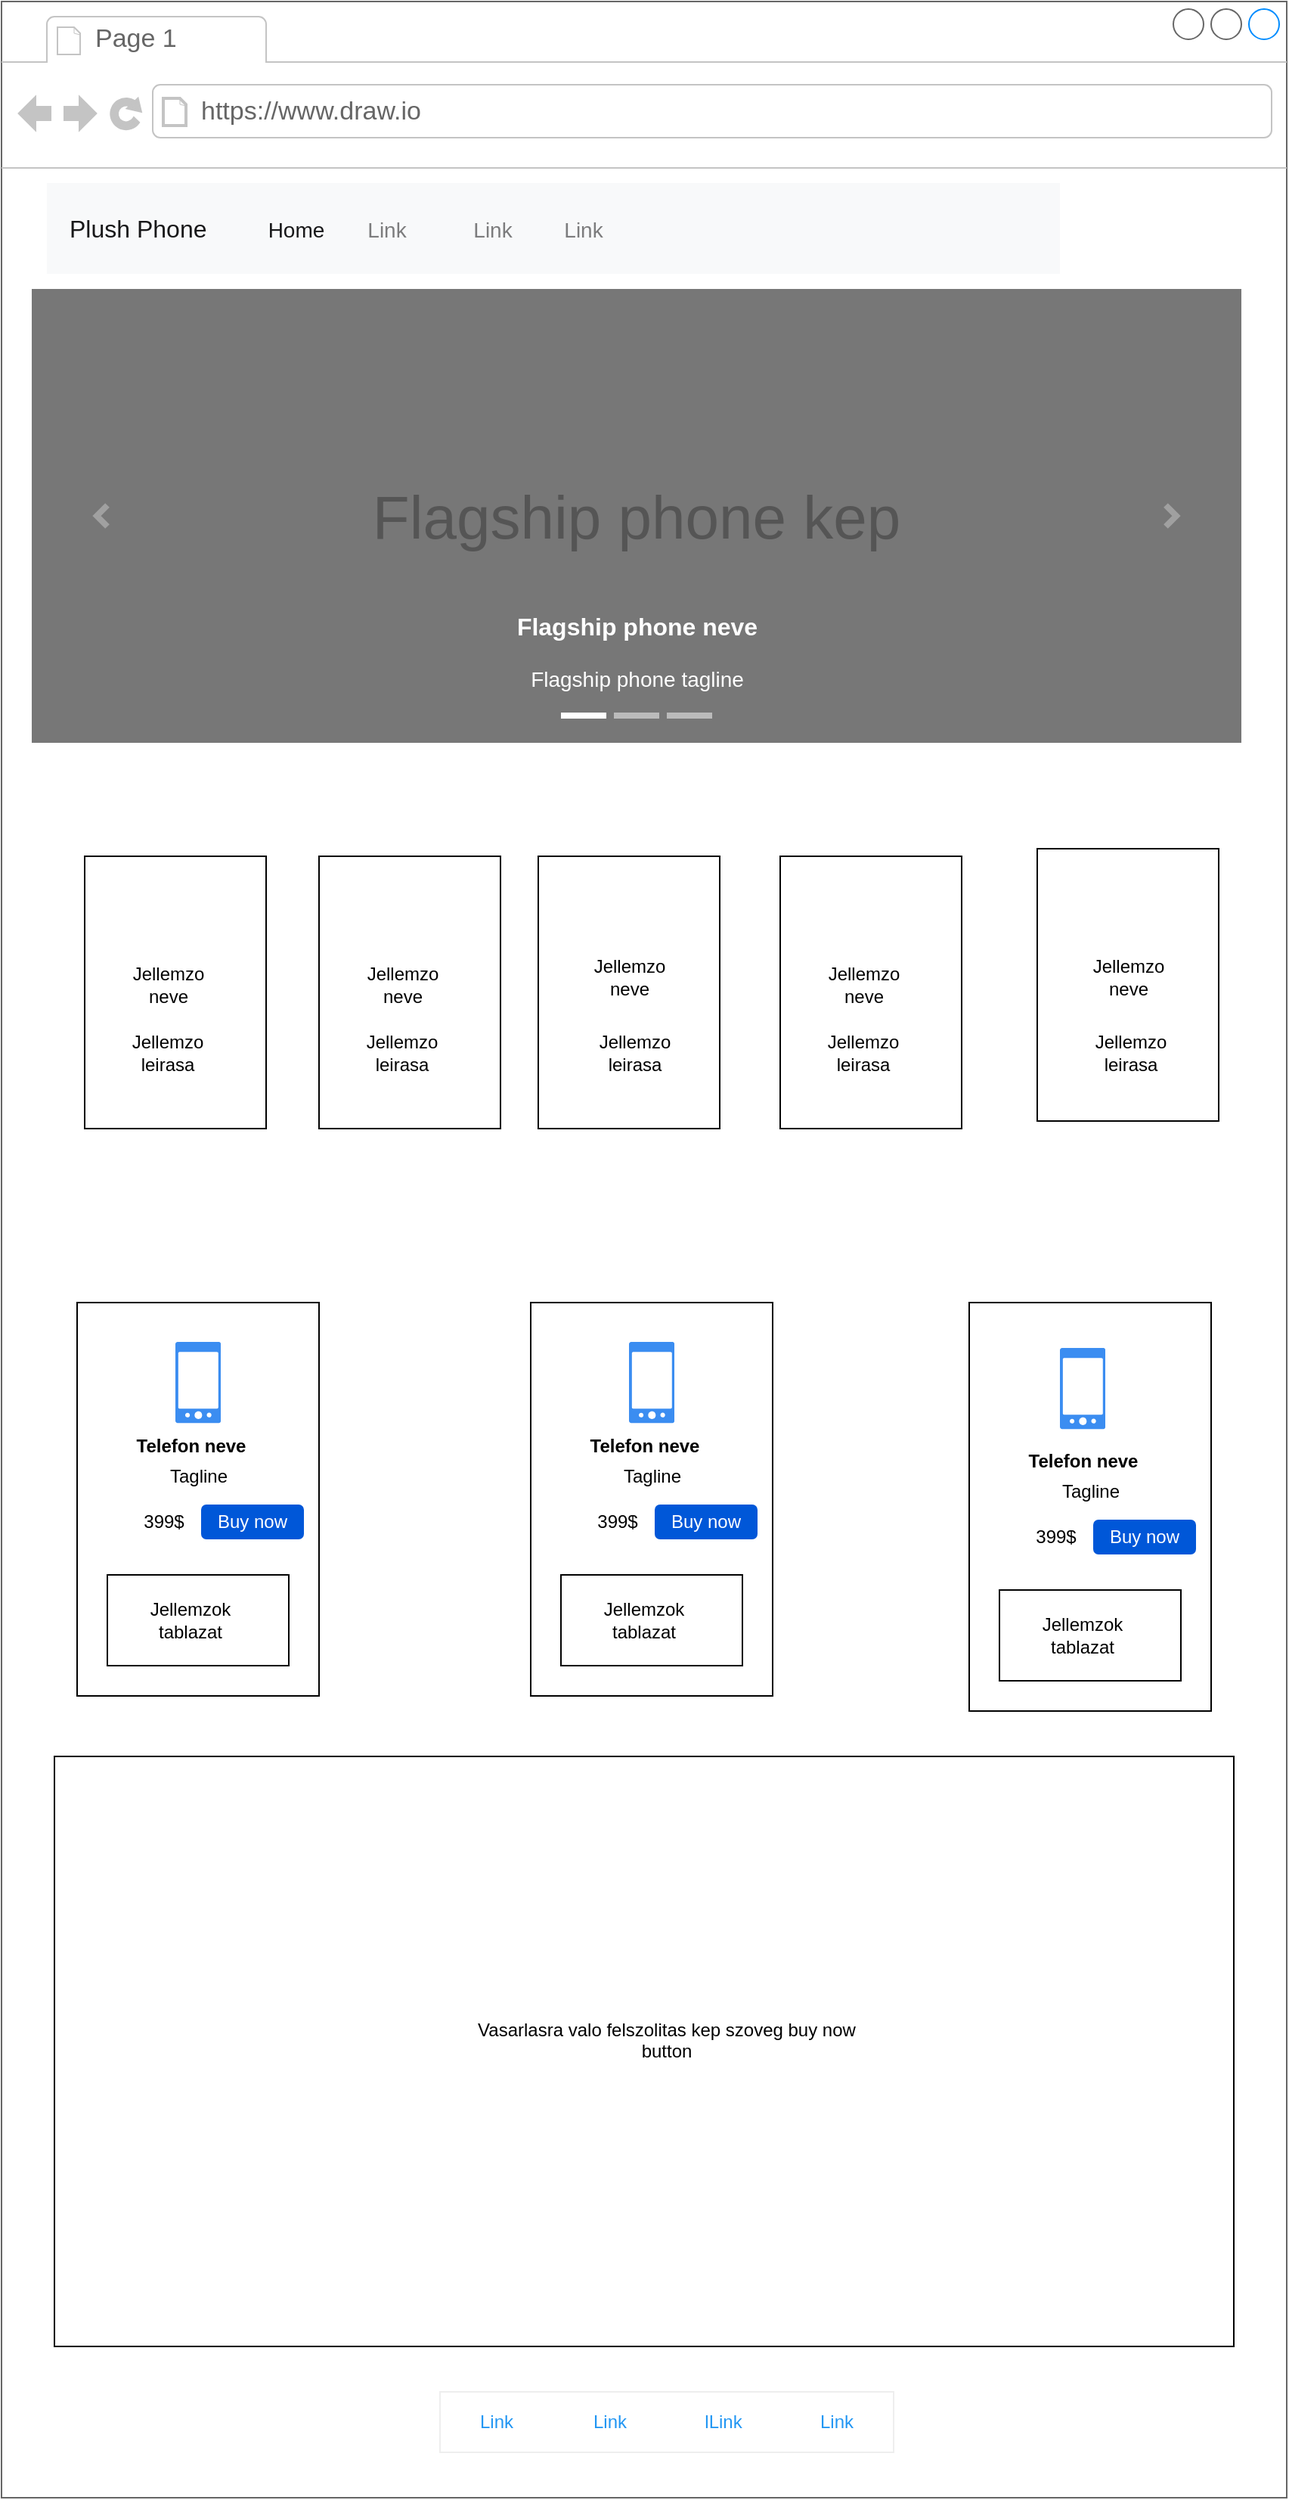 <mxfile version="24.0.7" type="github">
  <diagram name="Page-1" id="fZQzP1e7L4qmpXXtY60z">
    <mxGraphModel dx="1050" dy="-578" grid="1" gridSize="10" guides="1" tooltips="1" connect="1" arrows="1" fold="1" page="1" pageScale="1" pageWidth="850" pageHeight="1100" math="0" shadow="0">
      <root>
        <mxCell id="0" />
        <mxCell id="1" parent="0" />
        <mxCell id="9U3OsyRfPfuhPDxdt06z-1" value="" style="strokeWidth=1;shadow=0;dashed=0;align=center;html=1;shape=mxgraph.mockup.containers.browserWindow;rSize=0;strokeColor=#666666;strokeColor2=#008cff;strokeColor3=#c4c4c4;mainText=,;recursiveResize=0;" parent="1" vertex="1">
          <mxGeometry x="210" y="1900" width="850" height="1650" as="geometry" />
        </mxCell>
        <mxCell id="9U3OsyRfPfuhPDxdt06z-2" value="Page 1" style="strokeWidth=1;shadow=0;dashed=0;align=center;html=1;shape=mxgraph.mockup.containers.anchor;fontSize=17;fontColor=#666666;align=left;whiteSpace=wrap;" parent="9U3OsyRfPfuhPDxdt06z-1" vertex="1">
          <mxGeometry x="60" y="12" width="110" height="26" as="geometry" />
        </mxCell>
        <mxCell id="9U3OsyRfPfuhPDxdt06z-3" value="https://www.draw.io" style="strokeWidth=1;shadow=0;dashed=0;align=center;html=1;shape=mxgraph.mockup.containers.anchor;rSize=0;fontSize=17;fontColor=#666666;align=left;" parent="9U3OsyRfPfuhPDxdt06z-1" vertex="1">
          <mxGeometry x="130" y="60" width="250" height="26" as="geometry" />
        </mxCell>
        <mxCell id="9U3OsyRfPfuhPDxdt06z-4" value="Plush Phone" style="html=1;shadow=0;dashed=0;fillColor=#F8F9FA;strokeColor=none;fontSize=16;fontColor=#181819;align=left;spacing=15;" parent="9U3OsyRfPfuhPDxdt06z-1" vertex="1">
          <mxGeometry x="30" y="120" width="670" height="60" as="geometry" />
        </mxCell>
        <mxCell id="9U3OsyRfPfuhPDxdt06z-5" value="Home" style="fillColor=none;strokeColor=none;fontSize=14;fontColor=#181819;align=center;" parent="9U3OsyRfPfuhPDxdt06z-4" vertex="1">
          <mxGeometry width="50" height="40" relative="1" as="geometry">
            <mxPoint x="140" y="10" as="offset" />
          </mxGeometry>
        </mxCell>
        <mxCell id="9U3OsyRfPfuhPDxdt06z-6" value="Link" style="fillColor=none;strokeColor=none;fontSize=14;fontColor=#7C7C7D;align=center;" parent="9U3OsyRfPfuhPDxdt06z-4" vertex="1">
          <mxGeometry width="50" height="40" relative="1" as="geometry">
            <mxPoint x="200" y="10" as="offset" />
          </mxGeometry>
        </mxCell>
        <mxCell id="9U3OsyRfPfuhPDxdt06z-13" value="Link" style="fillColor=none;strokeColor=none;fontSize=14;fontColor=#7C7C7D;align=center;" parent="9U3OsyRfPfuhPDxdt06z-4" vertex="1">
          <mxGeometry x="270" y="10" width="50" height="40" as="geometry" />
        </mxCell>
        <mxCell id="9U3OsyRfPfuhPDxdt06z-14" value="Link" style="fillColor=none;strokeColor=none;fontSize=14;fontColor=#7C7C7D;align=center;" parent="9U3OsyRfPfuhPDxdt06z-4" vertex="1">
          <mxGeometry x="330" y="10" width="50" height="40" as="geometry" />
        </mxCell>
        <mxCell id="Ot4EPW7effn4mMnYDBAe-8" value="" style="rounded=0;whiteSpace=wrap;html=1;" vertex="1" parent="9U3OsyRfPfuhPDxdt06z-1">
          <mxGeometry x="50" y="860" width="160" height="260" as="geometry" />
        </mxCell>
        <mxCell id="Ot4EPW7effn4mMnYDBAe-9" value="Flagship phone kep" style="html=1;shadow=0;dashed=0;strokeColor=none;strokeWidth=1;fillColor=#777777;fontColor=#555555;whiteSpace=wrap;align=center;verticalAlign=middle;fontStyle=0;fontSize=40;" vertex="1" parent="9U3OsyRfPfuhPDxdt06z-1">
          <mxGeometry x="20" y="190" width="800" height="300" as="geometry" />
        </mxCell>
        <mxCell id="Ot4EPW7effn4mMnYDBAe-10" value="" style="html=1;verticalLabelPosition=bottom;labelBackgroundColor=#ffffff;verticalAlign=top;shadow=0;dashed=0;strokeWidth=4;shape=mxgraph.ios7.misc.more;strokeColor=#a0a0a0;" vertex="1" parent="Ot4EPW7effn4mMnYDBAe-9">
          <mxGeometry x="1" y="0.5" width="7" height="14" relative="1" as="geometry">
            <mxPoint x="-50" y="-7" as="offset" />
          </mxGeometry>
        </mxCell>
        <mxCell id="Ot4EPW7effn4mMnYDBAe-11" value="" style="flipH=1;html=1;verticalLabelPosition=bottom;labelBackgroundColor=#ffffff;verticalAlign=top;shadow=0;dashed=0;strokeWidth=4;shape=mxgraph.ios7.misc.more;strokeColor=#a0a0a0;" vertex="1" parent="Ot4EPW7effn4mMnYDBAe-9">
          <mxGeometry y="0.5" width="7" height="14" relative="1" as="geometry">
            <mxPoint x="43" y="-7" as="offset" />
          </mxGeometry>
        </mxCell>
        <mxCell id="Ot4EPW7effn4mMnYDBAe-12" value="" style="html=1;shadow=0;strokeColor=none;fillColor=#ffffff;" vertex="1" parent="Ot4EPW7effn4mMnYDBAe-9">
          <mxGeometry x="0.5" y="1" width="30" height="4" relative="1" as="geometry">
            <mxPoint x="-50" y="-20" as="offset" />
          </mxGeometry>
        </mxCell>
        <mxCell id="Ot4EPW7effn4mMnYDBAe-13" value="" style="html=1;shadow=0;strokeColor=none;fillColor=#BBBBBB;" vertex="1" parent="Ot4EPW7effn4mMnYDBAe-9">
          <mxGeometry x="0.5" y="1" width="30" height="4" relative="1" as="geometry">
            <mxPoint x="-15" y="-20" as="offset" />
          </mxGeometry>
        </mxCell>
        <mxCell id="Ot4EPW7effn4mMnYDBAe-14" value="" style="html=1;shadow=0;strokeColor=none;fillColor=#BBBBBB;" vertex="1" parent="Ot4EPW7effn4mMnYDBAe-9">
          <mxGeometry x="0.5" y="1" width="30" height="4" relative="1" as="geometry">
            <mxPoint x="20" y="-20" as="offset" />
          </mxGeometry>
        </mxCell>
        <mxCell id="Ot4EPW7effn4mMnYDBAe-15" value="&lt;font style=&quot;font-size: 16px&quot;&gt;&lt;b&gt;Flagship phone neve&lt;/b&gt;&lt;/font&gt;&lt;br style=&quot;font-size: 14px&quot;&gt;&lt;br style=&quot;font-size: 14px&quot;&gt;Flagship phone tagline" style="html=1;shadow=0;strokeColor=none;fillColor=none;resizeWidth=1;fontColor=#FFFFFF;fontSize=14;" vertex="1" parent="Ot4EPW7effn4mMnYDBAe-9">
          <mxGeometry y="1" width="800" height="60" relative="1" as="geometry">
            <mxPoint y="-90" as="offset" />
          </mxGeometry>
        </mxCell>
        <mxCell id="Ot4EPW7effn4mMnYDBAe-16" value="" style="sketch=0;html=1;aspect=fixed;strokeColor=none;shadow=0;fillColor=#3B8DF1;verticalAlign=top;labelPosition=center;verticalLabelPosition=bottom;shape=mxgraph.gcp2.phone_android" vertex="1" parent="9U3OsyRfPfuhPDxdt06z-1">
          <mxGeometry x="115" y="886" width="30" height="53.57" as="geometry" />
        </mxCell>
        <mxCell id="Ot4EPW7effn4mMnYDBAe-17" value="Telefon neve" style="text;html=1;align=center;verticalAlign=middle;whiteSpace=wrap;rounded=0;fontStyle=1" vertex="1" parent="9U3OsyRfPfuhPDxdt06z-1">
          <mxGeometry x="87.5" y="950" width="75" height="10" as="geometry" />
        </mxCell>
        <mxCell id="Ot4EPW7effn4mMnYDBAe-18" value="Tagline" style="text;html=1;align=center;verticalAlign=middle;whiteSpace=wrap;rounded=0;" vertex="1" parent="9U3OsyRfPfuhPDxdt06z-1">
          <mxGeometry x="92.5" y="970" width="75" height="10" as="geometry" />
        </mxCell>
        <mxCell id="Ot4EPW7effn4mMnYDBAe-19" value="399$" style="text;html=1;align=center;verticalAlign=middle;whiteSpace=wrap;rounded=0;" vertex="1" parent="9U3OsyRfPfuhPDxdt06z-1">
          <mxGeometry x="70" y="1000" width="75" height="10" as="geometry" />
        </mxCell>
        <mxCell id="Ot4EPW7effn4mMnYDBAe-24" value="Buy now" style="rounded=1;fillColor=#0057D8;strokeColor=none;html=1;whiteSpace=wrap;fontColor=#ffffff;align=center;verticalAlign=middle;fontStyle=0;fontSize=12;sketch=0;" vertex="1" parent="9U3OsyRfPfuhPDxdt06z-1">
          <mxGeometry x="132" y="993.5" width="68" height="23" as="geometry" />
        </mxCell>
        <mxCell id="Ot4EPW7effn4mMnYDBAe-25" value="" style="rounded=0;whiteSpace=wrap;html=1;" vertex="1" parent="9U3OsyRfPfuhPDxdt06z-1">
          <mxGeometry x="70" y="1040" width="120" height="60" as="geometry" />
        </mxCell>
        <mxCell id="Ot4EPW7effn4mMnYDBAe-26" value="Jellemzok tablazat" style="text;html=1;align=center;verticalAlign=middle;whiteSpace=wrap;rounded=0;" vertex="1" parent="9U3OsyRfPfuhPDxdt06z-1">
          <mxGeometry x="100" y="1060" width="50" height="20" as="geometry" />
        </mxCell>
        <mxCell id="Ot4EPW7effn4mMnYDBAe-35" value="" style="rounded=0;whiteSpace=wrap;html=1;" vertex="1" parent="9U3OsyRfPfuhPDxdt06z-1">
          <mxGeometry x="350" y="860" width="160" height="260" as="geometry" />
        </mxCell>
        <mxCell id="Ot4EPW7effn4mMnYDBAe-36" value="" style="sketch=0;html=1;aspect=fixed;strokeColor=none;shadow=0;fillColor=#3B8DF1;verticalAlign=top;labelPosition=center;verticalLabelPosition=bottom;shape=mxgraph.gcp2.phone_android" vertex="1" parent="9U3OsyRfPfuhPDxdt06z-1">
          <mxGeometry x="415" y="886" width="30" height="53.57" as="geometry" />
        </mxCell>
        <mxCell id="Ot4EPW7effn4mMnYDBAe-37" value="Telefon neve" style="text;html=1;align=center;verticalAlign=middle;whiteSpace=wrap;rounded=0;fontStyle=1" vertex="1" parent="9U3OsyRfPfuhPDxdt06z-1">
          <mxGeometry x="387.5" y="950" width="75" height="10" as="geometry" />
        </mxCell>
        <mxCell id="Ot4EPW7effn4mMnYDBAe-38" value="Tagline" style="text;html=1;align=center;verticalAlign=middle;whiteSpace=wrap;rounded=0;" vertex="1" parent="9U3OsyRfPfuhPDxdt06z-1">
          <mxGeometry x="392.5" y="970" width="75" height="10" as="geometry" />
        </mxCell>
        <mxCell id="Ot4EPW7effn4mMnYDBAe-39" value="399$" style="text;html=1;align=center;verticalAlign=middle;whiteSpace=wrap;rounded=0;" vertex="1" parent="9U3OsyRfPfuhPDxdt06z-1">
          <mxGeometry x="370" y="1000" width="75" height="10" as="geometry" />
        </mxCell>
        <mxCell id="Ot4EPW7effn4mMnYDBAe-40" value="Buy now" style="rounded=1;fillColor=#0057D8;strokeColor=none;html=1;whiteSpace=wrap;fontColor=#ffffff;align=center;verticalAlign=middle;fontStyle=0;fontSize=12;sketch=0;" vertex="1" parent="9U3OsyRfPfuhPDxdt06z-1">
          <mxGeometry x="432" y="993.5" width="68" height="23" as="geometry" />
        </mxCell>
        <mxCell id="Ot4EPW7effn4mMnYDBAe-41" value="" style="rounded=0;whiteSpace=wrap;html=1;" vertex="1" parent="9U3OsyRfPfuhPDxdt06z-1">
          <mxGeometry x="370" y="1040" width="120" height="60" as="geometry" />
        </mxCell>
        <mxCell id="Ot4EPW7effn4mMnYDBAe-42" value="Jellemzok tablazat" style="text;html=1;align=center;verticalAlign=middle;whiteSpace=wrap;rounded=0;" vertex="1" parent="9U3OsyRfPfuhPDxdt06z-1">
          <mxGeometry x="400" y="1060" width="50" height="20" as="geometry" />
        </mxCell>
        <mxCell id="Ot4EPW7effn4mMnYDBAe-61" value="" style="rounded=0;whiteSpace=wrap;html=1;" vertex="1" parent="9U3OsyRfPfuhPDxdt06z-1">
          <mxGeometry x="640" y="860" width="160" height="270" as="geometry" />
        </mxCell>
        <mxCell id="Ot4EPW7effn4mMnYDBAe-62" value="" style="sketch=0;html=1;aspect=fixed;strokeColor=none;shadow=0;fillColor=#3B8DF1;verticalAlign=top;labelPosition=center;verticalLabelPosition=bottom;shape=mxgraph.gcp2.phone_android" vertex="1" parent="9U3OsyRfPfuhPDxdt06z-1">
          <mxGeometry x="700" y="890" width="30" height="53.57" as="geometry" />
        </mxCell>
        <mxCell id="Ot4EPW7effn4mMnYDBAe-63" value="Telefon neve" style="text;html=1;align=center;verticalAlign=middle;whiteSpace=wrap;rounded=0;fontStyle=1" vertex="1" parent="9U3OsyRfPfuhPDxdt06z-1">
          <mxGeometry x="677.5" y="960" width="75" height="10" as="geometry" />
        </mxCell>
        <mxCell id="Ot4EPW7effn4mMnYDBAe-64" value="Tagline" style="text;html=1;align=center;verticalAlign=middle;whiteSpace=wrap;rounded=0;" vertex="1" parent="9U3OsyRfPfuhPDxdt06z-1">
          <mxGeometry x="682.5" y="980" width="75" height="10" as="geometry" />
        </mxCell>
        <mxCell id="Ot4EPW7effn4mMnYDBAe-65" value="399$" style="text;html=1;align=center;verticalAlign=middle;whiteSpace=wrap;rounded=0;" vertex="1" parent="9U3OsyRfPfuhPDxdt06z-1">
          <mxGeometry x="660" y="1010" width="75" height="10" as="geometry" />
        </mxCell>
        <mxCell id="Ot4EPW7effn4mMnYDBAe-66" value="Buy now" style="rounded=1;fillColor=#0057D8;strokeColor=none;html=1;whiteSpace=wrap;fontColor=#ffffff;align=center;verticalAlign=middle;fontStyle=0;fontSize=12;sketch=0;" vertex="1" parent="9U3OsyRfPfuhPDxdt06z-1">
          <mxGeometry x="722" y="1003.5" width="68" height="23" as="geometry" />
        </mxCell>
        <mxCell id="Ot4EPW7effn4mMnYDBAe-67" value="" style="rounded=0;whiteSpace=wrap;html=1;" vertex="1" parent="9U3OsyRfPfuhPDxdt06z-1">
          <mxGeometry x="660" y="1050" width="120" height="60" as="geometry" />
        </mxCell>
        <mxCell id="Ot4EPW7effn4mMnYDBAe-68" value="Jellemzok tablazat" style="text;html=1;align=center;verticalAlign=middle;whiteSpace=wrap;rounded=0;" vertex="1" parent="9U3OsyRfPfuhPDxdt06z-1">
          <mxGeometry x="690" y="1070" width="50" height="20" as="geometry" />
        </mxCell>
        <mxCell id="Ot4EPW7effn4mMnYDBAe-71" value="" style="rounded=0;whiteSpace=wrap;html=1;" vertex="1" parent="9U3OsyRfPfuhPDxdt06z-1">
          <mxGeometry x="55" y="565" width="120" height="180" as="geometry" />
        </mxCell>
        <mxCell id="Ot4EPW7effn4mMnYDBAe-73" value="Jellemzo neve" style="text;html=1;align=center;verticalAlign=middle;whiteSpace=wrap;rounded=0;" vertex="1" parent="9U3OsyRfPfuhPDxdt06z-1">
          <mxGeometry x="77.5" y="635" width="65" height="30" as="geometry" />
        </mxCell>
        <mxCell id="Ot4EPW7effn4mMnYDBAe-75" value="Jellemzo leirasa" style="text;html=1;align=center;verticalAlign=middle;whiteSpace=wrap;rounded=0;" vertex="1" parent="9U3OsyRfPfuhPDxdt06z-1">
          <mxGeometry x="76" y="675" width="68" height="40" as="geometry" />
        </mxCell>
        <mxCell id="Ot4EPW7effn4mMnYDBAe-76" value="" style="rounded=0;whiteSpace=wrap;html=1;" vertex="1" parent="9U3OsyRfPfuhPDxdt06z-1">
          <mxGeometry x="210" y="565" width="120" height="180" as="geometry" />
        </mxCell>
        <mxCell id="Ot4EPW7effn4mMnYDBAe-77" value="Jellemzo neve" style="text;html=1;align=center;verticalAlign=middle;whiteSpace=wrap;rounded=0;" vertex="1" parent="9U3OsyRfPfuhPDxdt06z-1">
          <mxGeometry x="232.5" y="635" width="65" height="30" as="geometry" />
        </mxCell>
        <mxCell id="Ot4EPW7effn4mMnYDBAe-78" value="Jellemzo leirasa" style="text;html=1;align=center;verticalAlign=middle;whiteSpace=wrap;rounded=0;" vertex="1" parent="9U3OsyRfPfuhPDxdt06z-1">
          <mxGeometry x="231" y="675" width="68" height="40" as="geometry" />
        </mxCell>
        <mxCell id="Ot4EPW7effn4mMnYDBAe-79" value="" style="rounded=0;whiteSpace=wrap;html=1;" vertex="1" parent="9U3OsyRfPfuhPDxdt06z-1">
          <mxGeometry x="355" y="565" width="120" height="180" as="geometry" />
        </mxCell>
        <mxCell id="Ot4EPW7effn4mMnYDBAe-80" value="Jellemzo neve" style="text;html=1;align=center;verticalAlign=middle;whiteSpace=wrap;rounded=0;" vertex="1" parent="9U3OsyRfPfuhPDxdt06z-1">
          <mxGeometry x="382.5" y="630" width="65" height="30" as="geometry" />
        </mxCell>
        <mxCell id="Ot4EPW7effn4mMnYDBAe-81" value="Jellemzo leirasa" style="text;html=1;align=center;verticalAlign=middle;whiteSpace=wrap;rounded=0;" vertex="1" parent="9U3OsyRfPfuhPDxdt06z-1">
          <mxGeometry x="385" y="675" width="68" height="40" as="geometry" />
        </mxCell>
        <mxCell id="Ot4EPW7effn4mMnYDBAe-82" value="" style="rounded=0;whiteSpace=wrap;html=1;" vertex="1" parent="9U3OsyRfPfuhPDxdt06z-1">
          <mxGeometry x="685" y="560" width="120" height="180" as="geometry" />
        </mxCell>
        <mxCell id="Ot4EPW7effn4mMnYDBAe-83" value="Jellemzo neve" style="text;html=1;align=center;verticalAlign=middle;whiteSpace=wrap;rounded=0;" vertex="1" parent="9U3OsyRfPfuhPDxdt06z-1">
          <mxGeometry x="712.5" y="630" width="65" height="30" as="geometry" />
        </mxCell>
        <mxCell id="Ot4EPW7effn4mMnYDBAe-84" value="Jellemzo leirasa" style="text;html=1;align=center;verticalAlign=middle;whiteSpace=wrap;rounded=0;" vertex="1" parent="9U3OsyRfPfuhPDxdt06z-1">
          <mxGeometry x="712.5" y="675" width="68" height="40" as="geometry" />
        </mxCell>
        <mxCell id="Ot4EPW7effn4mMnYDBAe-85" value="" style="rounded=0;whiteSpace=wrap;html=1;" vertex="1" parent="9U3OsyRfPfuhPDxdt06z-1">
          <mxGeometry x="515" y="565" width="120" height="180" as="geometry" />
        </mxCell>
        <mxCell id="Ot4EPW7effn4mMnYDBAe-86" value="Jellemzo neve" style="text;html=1;align=center;verticalAlign=middle;whiteSpace=wrap;rounded=0;" vertex="1" parent="9U3OsyRfPfuhPDxdt06z-1">
          <mxGeometry x="537.5" y="635" width="65" height="30" as="geometry" />
        </mxCell>
        <mxCell id="Ot4EPW7effn4mMnYDBAe-87" value="Jellemzo leirasa" style="text;html=1;align=center;verticalAlign=middle;whiteSpace=wrap;rounded=0;" vertex="1" parent="9U3OsyRfPfuhPDxdt06z-1">
          <mxGeometry x="536" y="675" width="68" height="40" as="geometry" />
        </mxCell>
        <mxCell id="Ot4EPW7effn4mMnYDBAe-89" value="" style="rounded=0;whiteSpace=wrap;html=1;" vertex="1" parent="9U3OsyRfPfuhPDxdt06z-1">
          <mxGeometry x="35" y="1160" width="780" height="390" as="geometry" />
        </mxCell>
        <mxCell id="Ot4EPW7effn4mMnYDBAe-90" style="edgeStyle=orthogonalEdgeStyle;rounded=0;orthogonalLoop=1;jettySize=auto;html=1;exitX=0.5;exitY=1;exitDx=0;exitDy=0;" edge="1" parent="9U3OsyRfPfuhPDxdt06z-1" source="Ot4EPW7effn4mMnYDBAe-89" target="Ot4EPW7effn4mMnYDBAe-89">
          <mxGeometry relative="1" as="geometry" />
        </mxCell>
        <mxCell id="Ot4EPW7effn4mMnYDBAe-91" value="Vasarlasra valo felszolitas kep szoveg buy now button&lt;div&gt;&lt;br&gt;&lt;/div&gt;" style="text;html=1;align=center;verticalAlign=middle;whiteSpace=wrap;rounded=0;" vertex="1" parent="9U3OsyRfPfuhPDxdt06z-1">
          <mxGeometry x="310" y="1320" width="260" height="70" as="geometry" />
        </mxCell>
        <mxCell id="Ot4EPW7effn4mMnYDBAe-92" value="" style="shape=rect;fillColor=#ffffff;strokeColor=#eeeeee;shadow=0;" vertex="1" parent="9U3OsyRfPfuhPDxdt06z-1">
          <mxGeometry x="290" y="1580" width="300" height="40" as="geometry" />
        </mxCell>
        <mxCell id="Ot4EPW7effn4mMnYDBAe-93" value="Link" style="shape=rect;strokeColor=none;fillColor=none;fontSize=12;fontColor=#2196F3;dashed=0;whiteSpace=wrap;html=1;" vertex="1" parent="Ot4EPW7effn4mMnYDBAe-92">
          <mxGeometry width="75" height="40" as="geometry" />
        </mxCell>
        <mxCell id="Ot4EPW7effn4mMnYDBAe-94" value="Link" style="shape=rect;strokeColor=none;fillColor=none;fontSize=12;fontColor=#2196F3;dashed=0;whiteSpace=wrap;html=1;" vertex="1" parent="Ot4EPW7effn4mMnYDBAe-92">
          <mxGeometry x="75" width="75" height="40" as="geometry" />
        </mxCell>
        <mxCell id="Ot4EPW7effn4mMnYDBAe-95" value="lLink" style="shape=rect;strokeColor=none;fillColor=none;fontSize=12;fontColor=#2196F3;dashed=0;whiteSpace=wrap;html=1;" vertex="1" parent="Ot4EPW7effn4mMnYDBAe-92">
          <mxGeometry x="150" width="75" height="40" as="geometry" />
        </mxCell>
        <mxCell id="Ot4EPW7effn4mMnYDBAe-96" value="Link" style="shape=rect;strokeColor=none;fillColor=none;fontSize=12;fontColor=#2196F3;dashed=0;whiteSpace=wrap;html=1;" vertex="1" parent="Ot4EPW7effn4mMnYDBAe-92">
          <mxGeometry x="225" width="75" height="40" as="geometry" />
        </mxCell>
      </root>
    </mxGraphModel>
  </diagram>
</mxfile>
